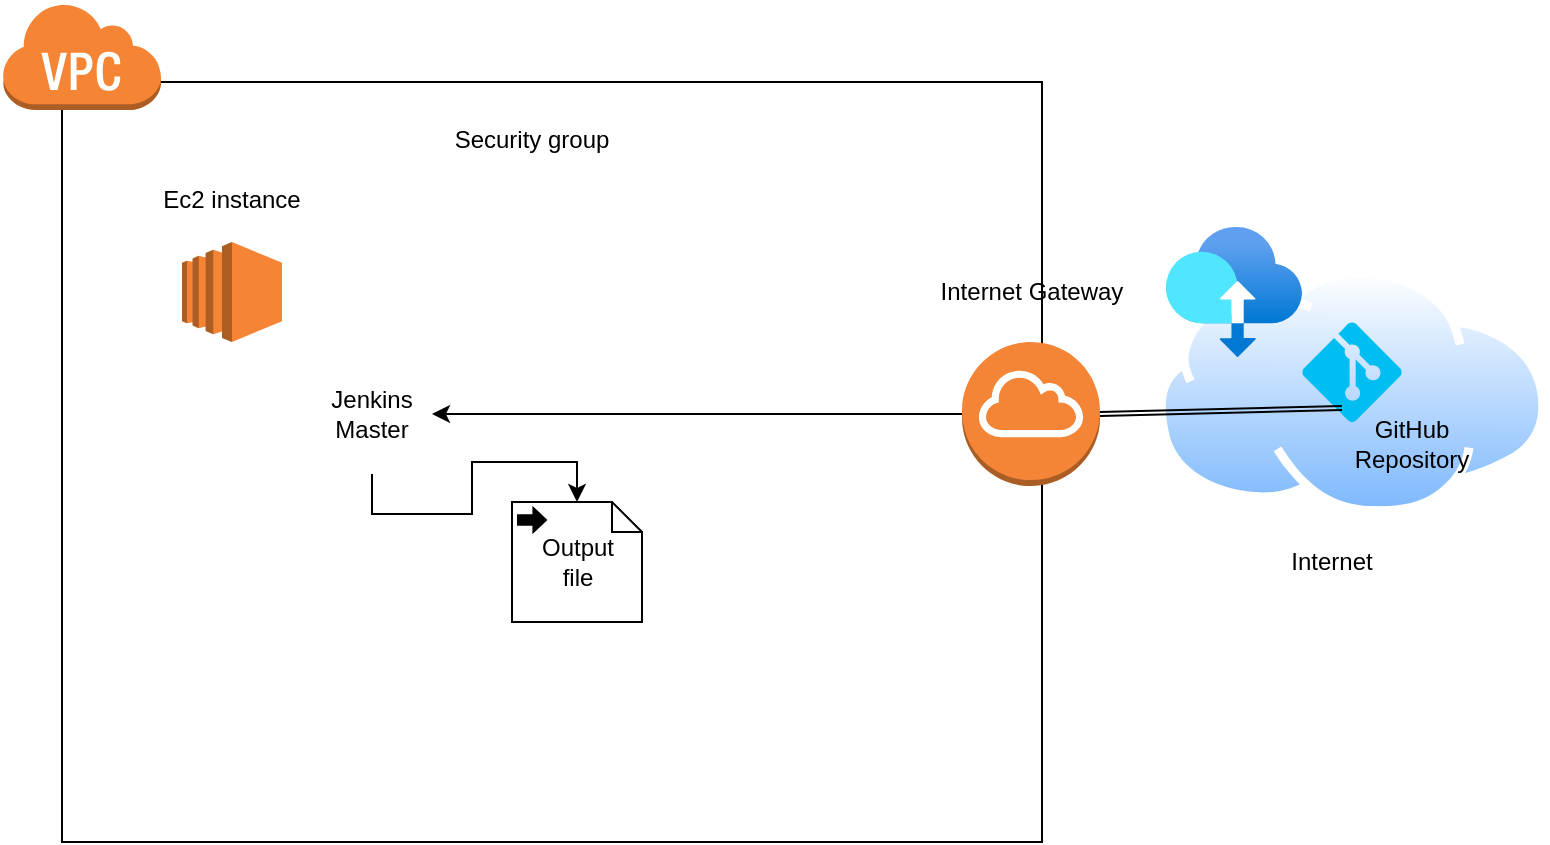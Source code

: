<mxfile version="21.7.5" type="github">
  <diagram name="Page-1" id="zpIfpZ54SylXEvwSVUbI">
    <mxGraphModel dx="933" dy="506" grid="1" gridSize="10" guides="1" tooltips="1" connect="1" arrows="1" fold="1" page="1" pageScale="1" pageWidth="827" pageHeight="1169" math="0" shadow="0">
      <root>
        <mxCell id="0" />
        <mxCell id="1" parent="0" />
        <mxCell id="x9x-U-t3Y_P-osFGQlPH-1" value="" style="whiteSpace=wrap;html=1;" vertex="1" parent="1">
          <mxGeometry x="60" y="170" width="490" height="380" as="geometry" />
        </mxCell>
        <mxCell id="x9x-U-t3Y_P-osFGQlPH-2" value="" style="outlineConnect=0;dashed=0;verticalLabelPosition=bottom;verticalAlign=top;align=center;html=1;shape=mxgraph.aws3.virtual_private_cloud;fillColor=#F58534;gradientColor=none;" vertex="1" parent="1">
          <mxGeometry x="30" y="130" width="79.5" height="54" as="geometry" />
        </mxCell>
        <mxCell id="x9x-U-t3Y_P-osFGQlPH-3" value="" style="outlineConnect=0;dashed=0;verticalLabelPosition=bottom;verticalAlign=top;align=center;html=1;shape=mxgraph.aws3.ec2;fillColor=#F58534;gradientColor=none;" vertex="1" parent="1">
          <mxGeometry x="120" y="250" width="50" height="50" as="geometry" />
        </mxCell>
        <mxCell id="x9x-U-t3Y_P-osFGQlPH-6" value="Security group" style="text;strokeColor=none;align=center;fillColor=none;html=1;verticalAlign=middle;whiteSpace=wrap;rounded=0;" vertex="1" parent="1">
          <mxGeometry x="210" y="184" width="170" height="30" as="geometry" />
        </mxCell>
        <mxCell id="x9x-U-t3Y_P-osFGQlPH-7" value="Ec2 instance" style="text;strokeColor=none;align=center;fillColor=none;html=1;verticalAlign=middle;whiteSpace=wrap;rounded=0;" vertex="1" parent="1">
          <mxGeometry x="105" y="214" width="80" height="30" as="geometry" />
        </mxCell>
        <mxCell id="x9x-U-t3Y_P-osFGQlPH-10" style="edgeStyle=orthogonalEdgeStyle;rounded=0;orthogonalLoop=1;jettySize=auto;html=1;exitX=0;exitY=0.5;exitDx=0;exitDy=0;exitPerimeter=0;entryX=1;entryY=0.5;entryDx=0;entryDy=0;" edge="1" parent="1" source="x9x-U-t3Y_P-osFGQlPH-8" target="x9x-U-t3Y_P-osFGQlPH-9">
          <mxGeometry relative="1" as="geometry" />
        </mxCell>
        <mxCell id="x9x-U-t3Y_P-osFGQlPH-8" value="" style="outlineConnect=0;dashed=0;verticalLabelPosition=bottom;verticalAlign=top;align=center;html=1;shape=mxgraph.aws3.internet_gateway;fillColor=#F58536;gradientColor=none;" vertex="1" parent="1">
          <mxGeometry x="510" y="300" width="69" height="72" as="geometry" />
        </mxCell>
        <mxCell id="x9x-U-t3Y_P-osFGQlPH-15" style="edgeStyle=orthogonalEdgeStyle;rounded=0;orthogonalLoop=1;jettySize=auto;html=1;exitX=0.5;exitY=1;exitDx=0;exitDy=0;" edge="1" parent="1" source="x9x-U-t3Y_P-osFGQlPH-9" target="x9x-U-t3Y_P-osFGQlPH-12">
          <mxGeometry relative="1" as="geometry" />
        </mxCell>
        <mxCell id="x9x-U-t3Y_P-osFGQlPH-9" value="Jenkins Master" style="text;strokeColor=none;align=center;fillColor=none;html=1;verticalAlign=middle;whiteSpace=wrap;rounded=0;" vertex="1" parent="1">
          <mxGeometry x="185" y="306" width="60" height="60" as="geometry" />
        </mxCell>
        <mxCell id="x9x-U-t3Y_P-osFGQlPH-12" value="" style="shape=mxgraph.bpmn.data;labelPosition=center;verticalLabelPosition=bottom;align=center;verticalAlign=top;size=15;html=1;bpmnTransferType=output;" vertex="1" parent="1">
          <mxGeometry x="285" y="380" width="65" height="60" as="geometry" />
        </mxCell>
        <mxCell id="x9x-U-t3Y_P-osFGQlPH-13" value="Output file" style="text;strokeColor=none;align=center;fillColor=none;html=1;verticalAlign=middle;whiteSpace=wrap;rounded=0;" vertex="1" parent="1">
          <mxGeometry x="292.5" y="395" width="50" height="30" as="geometry" />
        </mxCell>
        <mxCell id="x9x-U-t3Y_P-osFGQlPH-16" value="Internet Gateway" style="text;strokeColor=none;align=center;fillColor=none;html=1;verticalAlign=middle;whiteSpace=wrap;rounded=0;" vertex="1" parent="1">
          <mxGeometry x="494.5" y="260" width="100" height="30" as="geometry" />
        </mxCell>
        <mxCell id="x9x-U-t3Y_P-osFGQlPH-17" value="" style="image;aspect=fixed;perimeter=ellipsePerimeter;html=1;align=center;shadow=0;dashed=0;spacingTop=3;image=img/lib/active_directory/internet_cloud.svg;" vertex="1" parent="1">
          <mxGeometry x="607.25" y="263.41" width="195.5" height="123.17" as="geometry" />
        </mxCell>
        <mxCell id="x9x-U-t3Y_P-osFGQlPH-18" value="" style="verticalLabelPosition=bottom;html=1;verticalAlign=top;align=center;strokeColor=none;fillColor=#00BEF2;shape=mxgraph.azure.git_repository;" vertex="1" parent="1">
          <mxGeometry x="680" y="290" width="50" height="50" as="geometry" />
        </mxCell>
        <mxCell id="x9x-U-t3Y_P-osFGQlPH-20" value="" style="image;aspect=fixed;html=1;points=[];align=center;fontSize=12;image=img/lib/azure2/networking/On_Premises_Data_Gateways.svg;" vertex="1" parent="1">
          <mxGeometry x="612" y="242.4" width="68" height="65.2" as="geometry" />
        </mxCell>
        <mxCell id="x9x-U-t3Y_P-osFGQlPH-21" value="Internet" style="text;strokeColor=none;align=center;fillColor=none;html=1;verticalAlign=middle;whiteSpace=wrap;rounded=0;" vertex="1" parent="1">
          <mxGeometry x="640" y="386.58" width="110" height="46.83" as="geometry" />
        </mxCell>
        <mxCell id="x9x-U-t3Y_P-osFGQlPH-22" value="GitHub Repository" style="text;strokeColor=none;align=center;fillColor=none;html=1;verticalAlign=middle;whiteSpace=wrap;rounded=0;" vertex="1" parent="1">
          <mxGeometry x="690" y="336" width="90" height="30" as="geometry" />
        </mxCell>
        <mxCell id="x9x-U-t3Y_P-osFGQlPH-26" value="" style="edgeStyle=none;orthogonalLoop=1;jettySize=auto;html=1;rounded=0;shape=link;width=-2;entryX=0.111;entryY=-0.1;entryDx=0;entryDy=0;entryPerimeter=0;" edge="1" parent="1" target="x9x-U-t3Y_P-osFGQlPH-22">
          <mxGeometry width="80" relative="1" as="geometry">
            <mxPoint x="579" y="336" as="sourcePoint" />
            <mxPoint x="659" y="336" as="targetPoint" />
            <Array as="points" />
          </mxGeometry>
        </mxCell>
      </root>
    </mxGraphModel>
  </diagram>
</mxfile>

